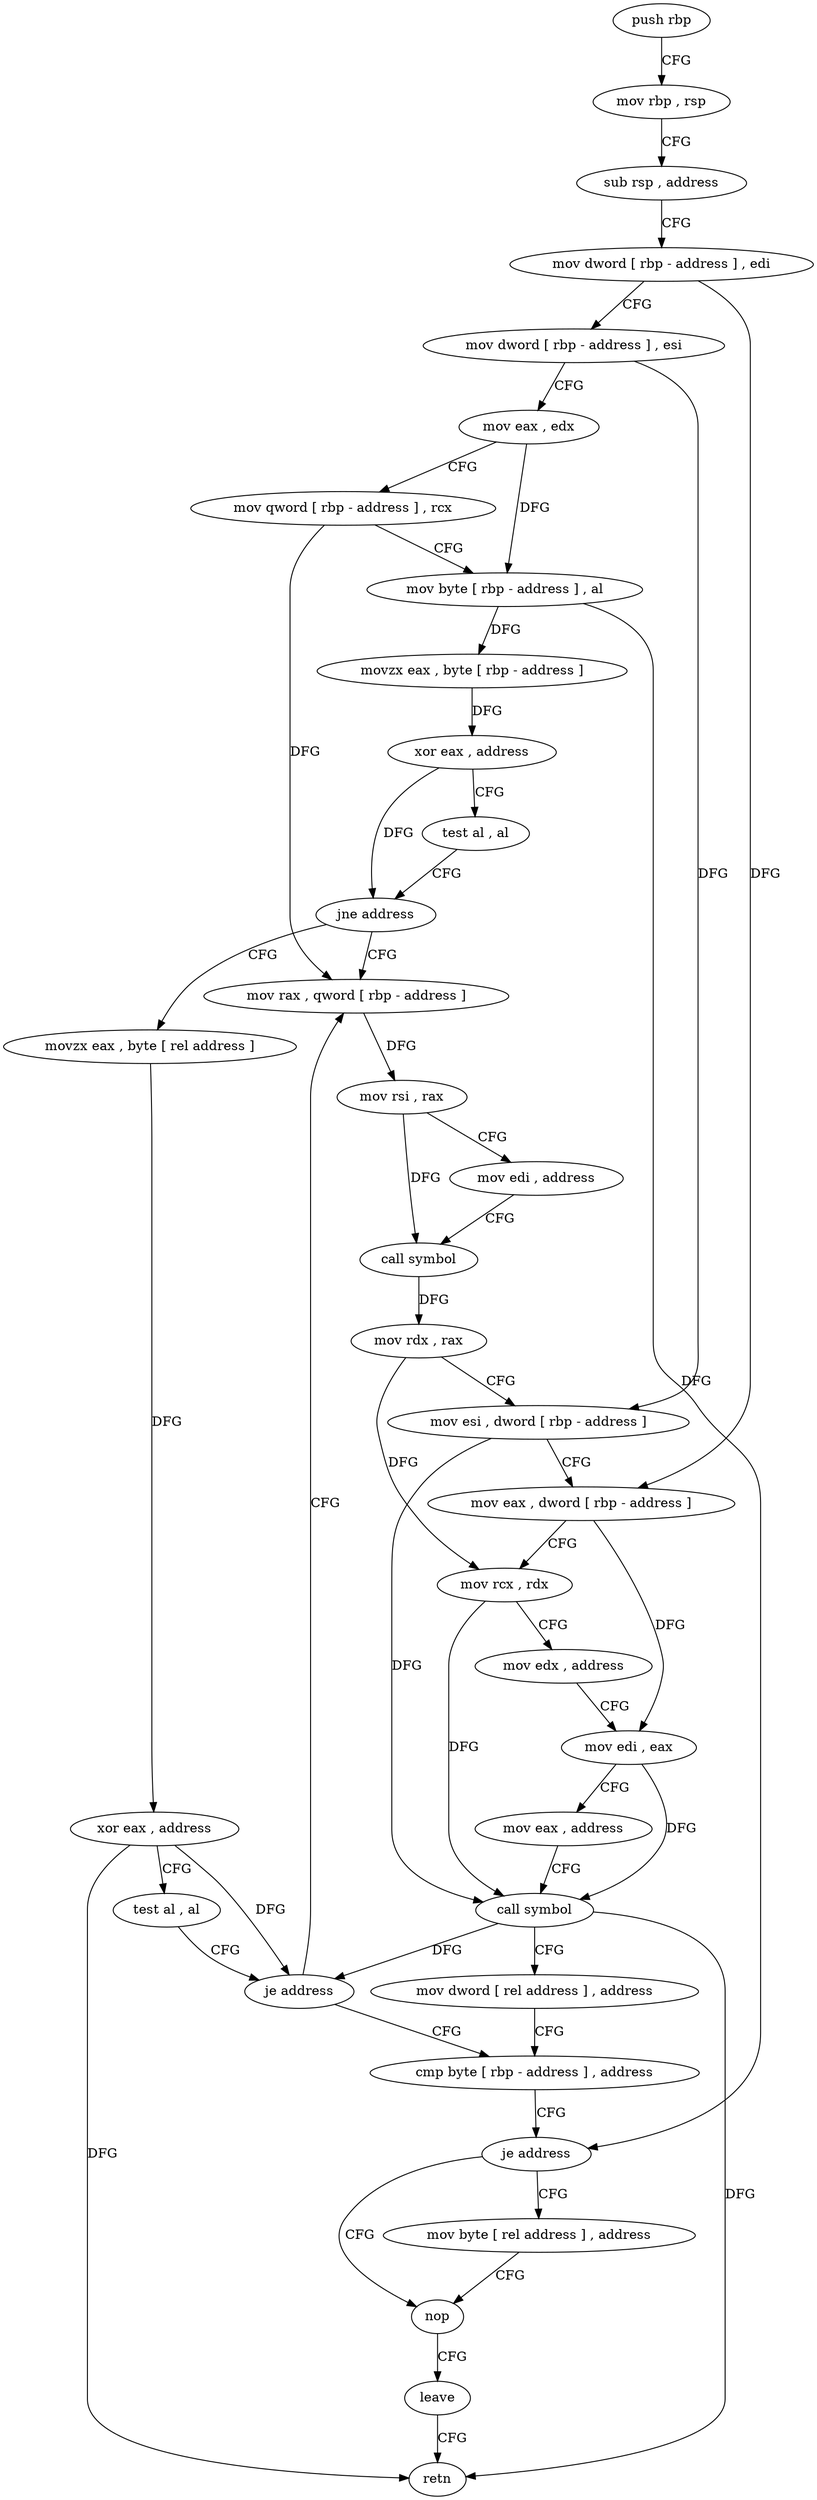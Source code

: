 digraph "func" {
"4243036" [label = "push rbp" ]
"4243037" [label = "mov rbp , rsp" ]
"4243040" [label = "sub rsp , address" ]
"4243044" [label = "mov dword [ rbp - address ] , edi" ]
"4243047" [label = "mov dword [ rbp - address ] , esi" ]
"4243050" [label = "mov eax , edx" ]
"4243052" [label = "mov qword [ rbp - address ] , rcx" ]
"4243056" [label = "mov byte [ rbp - address ] , al" ]
"4243059" [label = "movzx eax , byte [ rbp - address ]" ]
"4243063" [label = "xor eax , address" ]
"4243066" [label = "test al , al" ]
"4243068" [label = "jne address" ]
"4243084" [label = "mov rax , qword [ rbp - address ]" ]
"4243070" [label = "movzx eax , byte [ rel address ]" ]
"4243088" [label = "mov rsi , rax" ]
"4243091" [label = "mov edi , address" ]
"4243096" [label = "call symbol" ]
"4243101" [label = "mov rdx , rax" ]
"4243104" [label = "mov esi , dword [ rbp - address ]" ]
"4243107" [label = "mov eax , dword [ rbp - address ]" ]
"4243110" [label = "mov rcx , rdx" ]
"4243113" [label = "mov edx , address" ]
"4243118" [label = "mov edi , eax" ]
"4243120" [label = "mov eax , address" ]
"4243125" [label = "call symbol" ]
"4243130" [label = "mov dword [ rel address ] , address" ]
"4243140" [label = "cmp byte [ rbp - address ] , address" ]
"4243077" [label = "xor eax , address" ]
"4243080" [label = "test al , al" ]
"4243082" [label = "je address" ]
"4243153" [label = "nop" ]
"4243154" [label = "leave" ]
"4243155" [label = "retn" ]
"4243146" [label = "mov byte [ rel address ] , address" ]
"4243144" [label = "je address" ]
"4243036" -> "4243037" [ label = "CFG" ]
"4243037" -> "4243040" [ label = "CFG" ]
"4243040" -> "4243044" [ label = "CFG" ]
"4243044" -> "4243047" [ label = "CFG" ]
"4243044" -> "4243107" [ label = "DFG" ]
"4243047" -> "4243050" [ label = "CFG" ]
"4243047" -> "4243104" [ label = "DFG" ]
"4243050" -> "4243052" [ label = "CFG" ]
"4243050" -> "4243056" [ label = "DFG" ]
"4243052" -> "4243056" [ label = "CFG" ]
"4243052" -> "4243084" [ label = "DFG" ]
"4243056" -> "4243059" [ label = "DFG" ]
"4243056" -> "4243144" [ label = "DFG" ]
"4243059" -> "4243063" [ label = "DFG" ]
"4243063" -> "4243066" [ label = "CFG" ]
"4243063" -> "4243068" [ label = "DFG" ]
"4243066" -> "4243068" [ label = "CFG" ]
"4243068" -> "4243084" [ label = "CFG" ]
"4243068" -> "4243070" [ label = "CFG" ]
"4243084" -> "4243088" [ label = "DFG" ]
"4243070" -> "4243077" [ label = "DFG" ]
"4243088" -> "4243091" [ label = "CFG" ]
"4243088" -> "4243096" [ label = "DFG" ]
"4243091" -> "4243096" [ label = "CFG" ]
"4243096" -> "4243101" [ label = "DFG" ]
"4243101" -> "4243104" [ label = "CFG" ]
"4243101" -> "4243110" [ label = "DFG" ]
"4243104" -> "4243107" [ label = "CFG" ]
"4243104" -> "4243125" [ label = "DFG" ]
"4243107" -> "4243110" [ label = "CFG" ]
"4243107" -> "4243118" [ label = "DFG" ]
"4243110" -> "4243113" [ label = "CFG" ]
"4243110" -> "4243125" [ label = "DFG" ]
"4243113" -> "4243118" [ label = "CFG" ]
"4243118" -> "4243120" [ label = "CFG" ]
"4243118" -> "4243125" [ label = "DFG" ]
"4243120" -> "4243125" [ label = "CFG" ]
"4243125" -> "4243130" [ label = "CFG" ]
"4243125" -> "4243082" [ label = "DFG" ]
"4243125" -> "4243155" [ label = "DFG" ]
"4243130" -> "4243140" [ label = "CFG" ]
"4243140" -> "4243144" [ label = "CFG" ]
"4243077" -> "4243080" [ label = "CFG" ]
"4243077" -> "4243082" [ label = "DFG" ]
"4243077" -> "4243155" [ label = "DFG" ]
"4243080" -> "4243082" [ label = "CFG" ]
"4243082" -> "4243140" [ label = "CFG" ]
"4243082" -> "4243084" [ label = "CFG" ]
"4243153" -> "4243154" [ label = "CFG" ]
"4243154" -> "4243155" [ label = "CFG" ]
"4243146" -> "4243153" [ label = "CFG" ]
"4243144" -> "4243153" [ label = "CFG" ]
"4243144" -> "4243146" [ label = "CFG" ]
}
